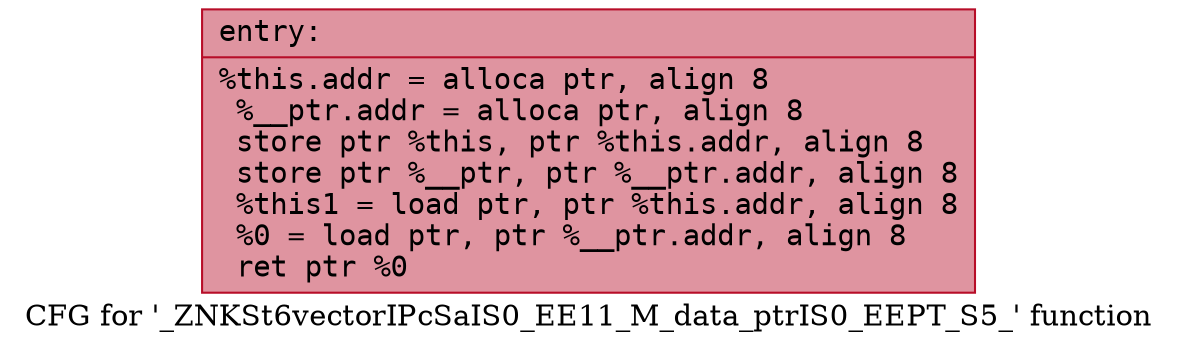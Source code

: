 digraph "CFG for '_ZNKSt6vectorIPcSaIS0_EE11_M_data_ptrIS0_EEPT_S5_' function" {
	label="CFG for '_ZNKSt6vectorIPcSaIS0_EE11_M_data_ptrIS0_EEPT_S5_' function";

	Node0x561f1655a610 [shape=record,color="#b70d28ff", style=filled, fillcolor="#b70d2870" fontname="Courier",label="{entry:\l|  %this.addr = alloca ptr, align 8\l  %__ptr.addr = alloca ptr, align 8\l  store ptr %this, ptr %this.addr, align 8\l  store ptr %__ptr, ptr %__ptr.addr, align 8\l  %this1 = load ptr, ptr %this.addr, align 8\l  %0 = load ptr, ptr %__ptr.addr, align 8\l  ret ptr %0\l}"];
}
